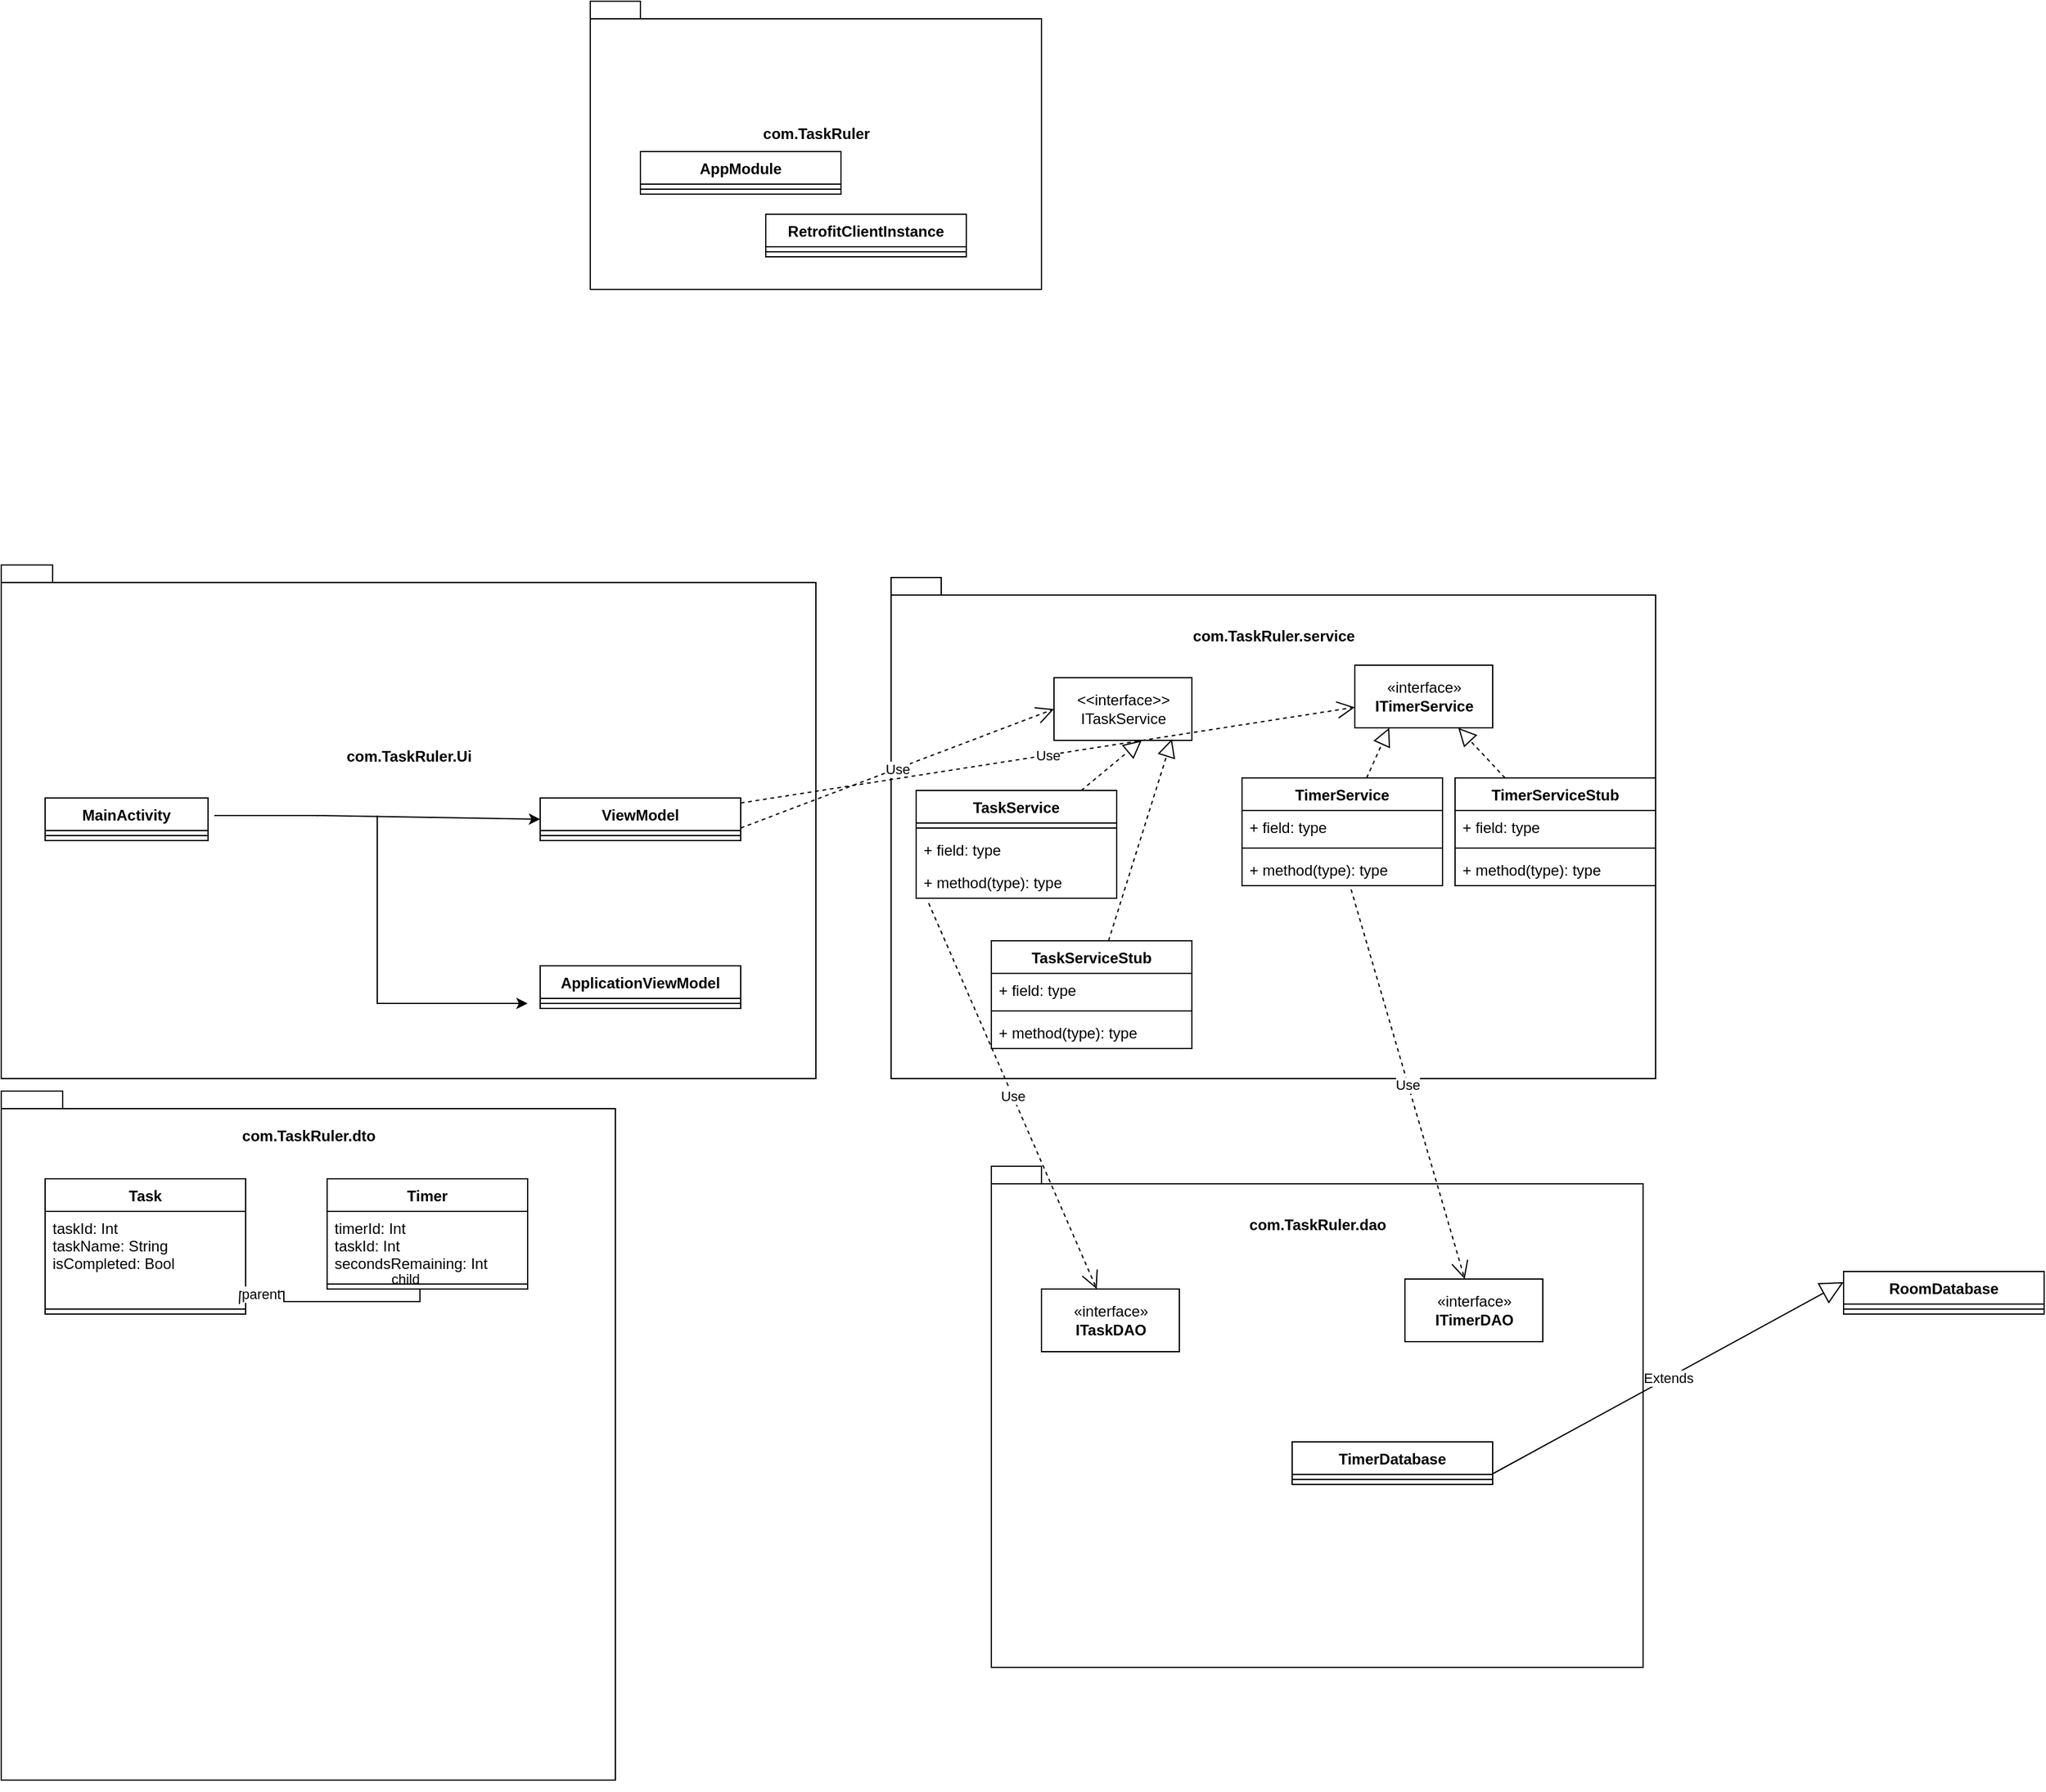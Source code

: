 <mxfile version="20.6.0" type="github"><diagram id="sM4VXTXZ_YofEAejqKeM" name="Page-1"><mxGraphModel dx="2272" dy="1894" grid="1" gridSize="10" guides="1" tooltips="1" connect="1" arrows="1" fold="1" page="1" pageScale="1" pageWidth="850" pageHeight="1100" math="0" shadow="0"><root><mxCell id="0"/><mxCell id="1" parent="0"/><mxCell id="INJw1wDSjuWObK_IQuKF-5" value="com.TaskRuler&lt;br&gt;&lt;br&gt;&lt;br&gt;" style="shape=folder;fontStyle=1;spacingTop=10;tabWidth=40;tabHeight=14;tabPosition=left;html=1;" parent="1" vertex="1"><mxGeometry x="10" y="-490" width="360" height="230" as="geometry"/></mxCell><mxCell id="INJw1wDSjuWObK_IQuKF-7" value="AppModule" style="swimlane;fontStyle=1;align=center;verticalAlign=top;childLayout=stackLayout;horizontal=1;startSize=26;horizontalStack=0;resizeParent=1;resizeParentMax=0;resizeLast=0;collapsible=1;marginBottom=0;" parent="1" vertex="1"><mxGeometry x="50" y="-370" width="160" height="34" as="geometry"/></mxCell><mxCell id="INJw1wDSjuWObK_IQuKF-9" value="" style="line;strokeWidth=1;fillColor=none;align=left;verticalAlign=middle;spacingTop=-1;spacingLeft=3;spacingRight=3;rotatable=0;labelPosition=right;points=[];portConstraint=eastwest;strokeColor=inherit;" parent="INJw1wDSjuWObK_IQuKF-7" vertex="1"><mxGeometry y="26" width="160" height="8" as="geometry"/></mxCell><mxCell id="INJw1wDSjuWObK_IQuKF-11" value="com.TaskRuler.Ui&lt;br&gt;&lt;br&gt;&lt;br&gt;&lt;br&gt;&lt;br&gt;&lt;br&gt;&lt;br&gt;&lt;br&gt;&lt;br&gt;" style="shape=folder;fontStyle=1;spacingTop=10;tabWidth=40;tabHeight=14;tabPosition=left;html=1;" parent="1" vertex="1"><mxGeometry x="-460" y="-40" width="650" height="410" as="geometry"/></mxCell><mxCell id="INJw1wDSjuWObK_IQuKF-16" value="MainActivity" style="swimlane;fontStyle=1;align=center;verticalAlign=top;childLayout=stackLayout;horizontal=1;startSize=26;horizontalStack=0;resizeParent=1;resizeParentMax=0;resizeLast=0;collapsible=1;marginBottom=0;" parent="1" vertex="1"><mxGeometry x="-425" y="146" width="130" height="34" as="geometry"/></mxCell><mxCell id="INJw1wDSjuWObK_IQuKF-18" value="" style="line;strokeWidth=1;fillColor=none;align=left;verticalAlign=middle;spacingTop=-1;spacingLeft=3;spacingRight=3;rotatable=0;labelPosition=right;points=[];portConstraint=eastwest;strokeColor=inherit;" parent="INJw1wDSjuWObK_IQuKF-16" vertex="1"><mxGeometry y="26" width="130" height="8" as="geometry"/></mxCell><mxCell id="INJw1wDSjuWObK_IQuKF-20" value="ViewModel" style="swimlane;fontStyle=1;align=center;verticalAlign=top;childLayout=stackLayout;horizontal=1;startSize=26;horizontalStack=0;resizeParent=1;resizeParentMax=0;resizeLast=0;collapsible=1;marginBottom=0;" parent="1" vertex="1"><mxGeometry x="-30" y="146" width="160" height="34" as="geometry"/></mxCell><mxCell id="INJw1wDSjuWObK_IQuKF-22" value="" style="line;strokeWidth=1;fillColor=none;align=left;verticalAlign=middle;spacingTop=-1;spacingLeft=3;spacingRight=3;rotatable=0;labelPosition=right;points=[];portConstraint=eastwest;strokeColor=inherit;" parent="INJw1wDSjuWObK_IQuKF-20" vertex="1"><mxGeometry y="26" width="160" height="8" as="geometry"/></mxCell><mxCell id="INJw1wDSjuWObK_IQuKF-25" value="ApplicationViewModel" style="swimlane;fontStyle=1;align=center;verticalAlign=top;childLayout=stackLayout;horizontal=1;startSize=26;horizontalStack=0;resizeParent=1;resizeParentMax=0;resizeLast=0;collapsible=1;marginBottom=0;" parent="1" vertex="1"><mxGeometry x="-30" y="280" width="160" height="34" as="geometry"/></mxCell><mxCell id="INJw1wDSjuWObK_IQuKF-27" value="" style="line;strokeWidth=1;fillColor=none;align=left;verticalAlign=middle;spacingTop=-1;spacingLeft=3;spacingRight=3;rotatable=0;labelPosition=right;points=[];portConstraint=eastwest;strokeColor=inherit;" parent="INJw1wDSjuWObK_IQuKF-25" vertex="1"><mxGeometry y="26" width="160" height="8" as="geometry"/></mxCell><mxCell id="INJw1wDSjuWObK_IQuKF-29" value="com.TaskRuler.service&lt;br&gt;&lt;br&gt;&lt;br&gt;&lt;br&gt;&lt;br&gt;&lt;br&gt;&lt;br&gt;&lt;br&gt;&lt;br&gt;&lt;br&gt;&lt;br&gt;&lt;br&gt;&lt;br&gt;&lt;br&gt;&lt;br&gt;&lt;br&gt;&lt;br&gt;&lt;br&gt;&lt;br&gt;&lt;br&gt;&lt;br&gt;&lt;br&gt;&lt;br&gt;" style="shape=folder;fontStyle=1;spacingTop=10;tabWidth=40;tabHeight=14;tabPosition=left;html=1;" parent="1" vertex="1"><mxGeometry x="250" y="-30" width="610" height="400" as="geometry"/></mxCell><mxCell id="INJw1wDSjuWObK_IQuKF-31" value="com.TaskRuler.dto&lt;br&gt;&lt;br&gt;&lt;br&gt;&lt;br&gt;&lt;br&gt;&lt;br&gt;&lt;br&gt;&lt;br&gt;&lt;br&gt;&lt;br&gt;&lt;br&gt;&lt;br&gt;&lt;br&gt;&lt;br&gt;&lt;br&gt;&lt;br&gt;&lt;br&gt;&lt;br&gt;&lt;br&gt;&lt;br&gt;&lt;br&gt;&lt;br&gt;&lt;br&gt;&lt;br&gt;&lt;br&gt;&lt;br&gt;&lt;br&gt;&lt;br&gt;&lt;br&gt;&lt;br&gt;&lt;br&gt;&lt;br&gt;&lt;br&gt;&lt;br&gt;&lt;br&gt;" style="shape=folder;fontStyle=1;spacingTop=10;tabWidth=40;tabHeight=14;tabPosition=left;html=1;" parent="1" vertex="1"><mxGeometry x="-460" y="380" width="490" height="550" as="geometry"/></mxCell><mxCell id="INJw1wDSjuWObK_IQuKF-32" value="&lt;br&gt;&lt;br&gt;com.TaskRuler.dao&lt;br&gt;&lt;br&gt;&lt;br&gt;&lt;br&gt;&lt;br&gt;&lt;br&gt;&lt;br&gt;&lt;br&gt;&lt;br&gt;&lt;br&gt;&lt;br&gt;&lt;br&gt;&lt;br&gt;&lt;br&gt;&lt;br&gt;&lt;br&gt;&lt;br&gt;&lt;br&gt;&lt;br&gt;&lt;br&gt;&lt;br&gt;&lt;br&gt;&lt;br&gt;&lt;br&gt;&lt;br&gt;" style="shape=folder;fontStyle=1;spacingTop=10;tabWidth=40;tabHeight=14;tabPosition=left;html=1;" parent="1" vertex="1"><mxGeometry x="330" y="440" width="520" height="400" as="geometry"/></mxCell><mxCell id="INJw1wDSjuWObK_IQuKF-33" style="edgeStyle=orthogonalEdgeStyle;rounded=0;orthogonalLoop=1;jettySize=auto;html=1;exitX=0.5;exitY=1;exitDx=0;exitDy=0;exitPerimeter=0;" parent="1" source="INJw1wDSjuWObK_IQuKF-31" target="INJw1wDSjuWObK_IQuKF-31" edge="1"><mxGeometry relative="1" as="geometry"/></mxCell><mxCell id="INJw1wDSjuWObK_IQuKF-34" value="" style="endArrow=classic;html=1;rounded=0;entryX=0;entryY=0.5;entryDx=0;entryDy=0;" parent="1" target="INJw1wDSjuWObK_IQuKF-20" edge="1"><mxGeometry width="50" height="50" relative="1" as="geometry"><mxPoint x="-290" y="160" as="sourcePoint"/><mxPoint x="210" y="420" as="targetPoint"/><Array as="points"><mxPoint x="-210" y="160"/></Array></mxGeometry></mxCell><mxCell id="INJw1wDSjuWObK_IQuKF-36" value="" style="endArrow=classic;html=1;rounded=0;" parent="1" edge="1"><mxGeometry width="50" height="50" relative="1" as="geometry"><mxPoint x="-160" y="160" as="sourcePoint"/><mxPoint x="-40" y="310" as="targetPoint"/><Array as="points"><mxPoint x="-160" y="310"/></Array></mxGeometry></mxCell><mxCell id="INJw1wDSjuWObK_IQuKF-45" value="Task" style="swimlane;fontStyle=1;align=center;verticalAlign=top;childLayout=stackLayout;horizontal=1;startSize=26;horizontalStack=0;resizeParent=1;resizeParentMax=0;resizeLast=0;collapsible=1;marginBottom=0;" parent="1" vertex="1"><mxGeometry x="-425" y="450" width="160" height="108" as="geometry"/></mxCell><mxCell id="INJw1wDSjuWObK_IQuKF-46" value="taskId: Int&#10;taskName: String&#10;isCompleted: Bool&#10;" style="text;strokeColor=none;fillColor=none;align=left;verticalAlign=top;spacingLeft=4;spacingRight=4;overflow=hidden;rotatable=0;points=[[0,0.5],[1,0.5]];portConstraint=eastwest;" parent="INJw1wDSjuWObK_IQuKF-45" vertex="1"><mxGeometry y="26" width="160" height="74" as="geometry"/></mxCell><mxCell id="INJw1wDSjuWObK_IQuKF-59" value="" style="endArrow=none;html=1;edgeStyle=orthogonalEdgeStyle;rounded=0;entryX=0.463;entryY=1;entryDx=0;entryDy=0;entryPerimeter=0;" parent="INJw1wDSjuWObK_IQuKF-45" target="INJw1wDSjuWObK_IQuKF-51" edge="1"><mxGeometry relative="1" as="geometry"><mxPoint x="155" y="100" as="sourcePoint"/><mxPoint x="315" y="100" as="targetPoint"/></mxGeometry></mxCell><mxCell id="INJw1wDSjuWObK_IQuKF-60" value="parent" style="edgeLabel;resizable=0;html=1;align=left;verticalAlign=bottom;" parent="INJw1wDSjuWObK_IQuKF-59" connectable="0" vertex="1"><mxGeometry x="-1" relative="1" as="geometry"/></mxCell><mxCell id="INJw1wDSjuWObK_IQuKF-61" value="child" style="edgeLabel;resizable=0;html=1;align=right;verticalAlign=bottom;" parent="INJw1wDSjuWObK_IQuKF-59" connectable="0" vertex="1"><mxGeometry x="1" relative="1" as="geometry"/></mxCell><mxCell id="INJw1wDSjuWObK_IQuKF-47" value="" style="line;strokeWidth=1;fillColor=none;align=left;verticalAlign=middle;spacingTop=-1;spacingLeft=3;spacingRight=3;rotatable=0;labelPosition=right;points=[];portConstraint=eastwest;strokeColor=inherit;" parent="INJw1wDSjuWObK_IQuKF-45" vertex="1"><mxGeometry y="100" width="160" height="8" as="geometry"/></mxCell><mxCell id="INJw1wDSjuWObK_IQuKF-49" value="Timer" style="swimlane;fontStyle=1;align=center;verticalAlign=top;childLayout=stackLayout;horizontal=1;startSize=26;horizontalStack=0;resizeParent=1;resizeParentMax=0;resizeLast=0;collapsible=1;marginBottom=0;" parent="1" vertex="1"><mxGeometry x="-200" y="450" width="160" height="88" as="geometry"/></mxCell><mxCell id="INJw1wDSjuWObK_IQuKF-50" value="timerId: Int&#10;taskId: Int&#10;secondsRemaining: Int&#10;" style="text;strokeColor=none;fillColor=none;align=left;verticalAlign=top;spacingLeft=4;spacingRight=4;overflow=hidden;rotatable=0;points=[[0,0.5],[1,0.5]];portConstraint=eastwest;" parent="INJw1wDSjuWObK_IQuKF-49" vertex="1"><mxGeometry y="26" width="160" height="54" as="geometry"/></mxCell><mxCell id="INJw1wDSjuWObK_IQuKF-51" value="" style="line;strokeWidth=1;fillColor=none;align=left;verticalAlign=middle;spacingTop=-1;spacingLeft=3;spacingRight=3;rotatable=0;labelPosition=right;points=[];portConstraint=eastwest;strokeColor=inherit;" parent="INJw1wDSjuWObK_IQuKF-49" vertex="1"><mxGeometry y="80" width="160" height="8" as="geometry"/></mxCell><mxCell id="INJw1wDSjuWObK_IQuKF-62" value="&amp;lt;&amp;lt;interface&amp;gt;&amp;gt;&lt;br&gt;ITaskService" style="html=1;" parent="1" vertex="1"><mxGeometry x="380" y="50" width="110" height="50" as="geometry"/></mxCell><mxCell id="INJw1wDSjuWObK_IQuKF-63" value="TaskService" style="swimlane;fontStyle=1;align=center;verticalAlign=top;childLayout=stackLayout;horizontal=1;startSize=26;horizontalStack=0;resizeParent=1;resizeParentMax=0;resizeLast=0;collapsible=1;marginBottom=0;" parent="1" vertex="1"><mxGeometry x="270" y="140" width="160" height="86" as="geometry"/></mxCell><mxCell id="INJw1wDSjuWObK_IQuKF-65" value="" style="line;strokeWidth=1;fillColor=none;align=left;verticalAlign=middle;spacingTop=-1;spacingLeft=3;spacingRight=3;rotatable=0;labelPosition=right;points=[];portConstraint=eastwest;strokeColor=inherit;" parent="INJw1wDSjuWObK_IQuKF-63" vertex="1"><mxGeometry y="26" width="160" height="8" as="geometry"/></mxCell><mxCell id="INJw1wDSjuWObK_IQuKF-64" value="+ field: type" style="text;strokeColor=none;fillColor=none;align=left;verticalAlign=top;spacingLeft=4;spacingRight=4;overflow=hidden;rotatable=0;points=[[0,0.5],[1,0.5]];portConstraint=eastwest;" parent="INJw1wDSjuWObK_IQuKF-63" vertex="1"><mxGeometry y="34" width="160" height="26" as="geometry"/></mxCell><mxCell id="INJw1wDSjuWObK_IQuKF-66" value="+ method(type): type" style="text;strokeColor=none;fillColor=none;align=left;verticalAlign=top;spacingLeft=4;spacingRight=4;overflow=hidden;rotatable=0;points=[[0,0.5],[1,0.5]];portConstraint=eastwest;" parent="INJw1wDSjuWObK_IQuKF-63" vertex="1"><mxGeometry y="60" width="160" height="26" as="geometry"/></mxCell><mxCell id="INJw1wDSjuWObK_IQuKF-67" value="TaskServiceStub" style="swimlane;fontStyle=1;align=center;verticalAlign=top;childLayout=stackLayout;horizontal=1;startSize=26;horizontalStack=0;resizeParent=1;resizeParentMax=0;resizeLast=0;collapsible=1;marginBottom=0;" parent="1" vertex="1"><mxGeometry x="330" y="260" width="160" height="86" as="geometry"/></mxCell><mxCell id="INJw1wDSjuWObK_IQuKF-68" value="+ field: type" style="text;strokeColor=none;fillColor=none;align=left;verticalAlign=top;spacingLeft=4;spacingRight=4;overflow=hidden;rotatable=0;points=[[0,0.5],[1,0.5]];portConstraint=eastwest;" parent="INJw1wDSjuWObK_IQuKF-67" vertex="1"><mxGeometry y="26" width="160" height="26" as="geometry"/></mxCell><mxCell id="INJw1wDSjuWObK_IQuKF-69" value="" style="line;strokeWidth=1;fillColor=none;align=left;verticalAlign=middle;spacingTop=-1;spacingLeft=3;spacingRight=3;rotatable=0;labelPosition=right;points=[];portConstraint=eastwest;strokeColor=inherit;" parent="INJw1wDSjuWObK_IQuKF-67" vertex="1"><mxGeometry y="52" width="160" height="8" as="geometry"/></mxCell><mxCell id="INJw1wDSjuWObK_IQuKF-70" value="+ method(type): type" style="text;strokeColor=none;fillColor=none;align=left;verticalAlign=top;spacingLeft=4;spacingRight=4;overflow=hidden;rotatable=0;points=[[0,0.5],[1,0.5]];portConstraint=eastwest;" parent="INJw1wDSjuWObK_IQuKF-67" vertex="1"><mxGeometry y="60" width="160" height="26" as="geometry"/></mxCell><mxCell id="INJw1wDSjuWObK_IQuKF-71" value="«interface»&lt;br&gt;&lt;b&gt;ITimerService&lt;/b&gt;" style="html=1;" parent="1" vertex="1"><mxGeometry x="620" y="40" width="110" height="50" as="geometry"/></mxCell><mxCell id="INJw1wDSjuWObK_IQuKF-72" value="TimerService" style="swimlane;fontStyle=1;align=center;verticalAlign=top;childLayout=stackLayout;horizontal=1;startSize=26;horizontalStack=0;resizeParent=1;resizeParentMax=0;resizeLast=0;collapsible=1;marginBottom=0;" parent="1" vertex="1"><mxGeometry x="530" y="130" width="160" height="86" as="geometry"/></mxCell><mxCell id="INJw1wDSjuWObK_IQuKF-73" value="+ field: type" style="text;strokeColor=none;fillColor=none;align=left;verticalAlign=top;spacingLeft=4;spacingRight=4;overflow=hidden;rotatable=0;points=[[0,0.5],[1,0.5]];portConstraint=eastwest;" parent="INJw1wDSjuWObK_IQuKF-72" vertex="1"><mxGeometry y="26" width="160" height="26" as="geometry"/></mxCell><mxCell id="INJw1wDSjuWObK_IQuKF-74" value="" style="line;strokeWidth=1;fillColor=none;align=left;verticalAlign=middle;spacingTop=-1;spacingLeft=3;spacingRight=3;rotatable=0;labelPosition=right;points=[];portConstraint=eastwest;strokeColor=inherit;" parent="INJw1wDSjuWObK_IQuKF-72" vertex="1"><mxGeometry y="52" width="160" height="8" as="geometry"/></mxCell><mxCell id="INJw1wDSjuWObK_IQuKF-75" value="+ method(type): type" style="text;strokeColor=none;fillColor=none;align=left;verticalAlign=top;spacingLeft=4;spacingRight=4;overflow=hidden;rotatable=0;points=[[0,0.5],[1,0.5]];portConstraint=eastwest;" parent="INJw1wDSjuWObK_IQuKF-72" vertex="1"><mxGeometry y="60" width="160" height="26" as="geometry"/></mxCell><mxCell id="INJw1wDSjuWObK_IQuKF-76" value="TimerServiceStub" style="swimlane;fontStyle=1;align=center;verticalAlign=top;childLayout=stackLayout;horizontal=1;startSize=26;horizontalStack=0;resizeParent=1;resizeParentMax=0;resizeLast=0;collapsible=1;marginBottom=0;" parent="1" vertex="1"><mxGeometry x="700" y="130" width="160" height="86" as="geometry"/></mxCell><mxCell id="INJw1wDSjuWObK_IQuKF-77" value="+ field: type" style="text;strokeColor=none;fillColor=none;align=left;verticalAlign=top;spacingLeft=4;spacingRight=4;overflow=hidden;rotatable=0;points=[[0,0.5],[1,0.5]];portConstraint=eastwest;" parent="INJw1wDSjuWObK_IQuKF-76" vertex="1"><mxGeometry y="26" width="160" height="26" as="geometry"/></mxCell><mxCell id="INJw1wDSjuWObK_IQuKF-78" value="" style="line;strokeWidth=1;fillColor=none;align=left;verticalAlign=middle;spacingTop=-1;spacingLeft=3;spacingRight=3;rotatable=0;labelPosition=right;points=[];portConstraint=eastwest;strokeColor=inherit;" parent="INJw1wDSjuWObK_IQuKF-76" vertex="1"><mxGeometry y="52" width="160" height="8" as="geometry"/></mxCell><mxCell id="INJw1wDSjuWObK_IQuKF-79" value="+ method(type): type" style="text;strokeColor=none;fillColor=none;align=left;verticalAlign=top;spacingLeft=4;spacingRight=4;overflow=hidden;rotatable=0;points=[[0,0.5],[1,0.5]];portConstraint=eastwest;" parent="INJw1wDSjuWObK_IQuKF-76" vertex="1"><mxGeometry y="60" width="160" height="26" as="geometry"/></mxCell><mxCell id="INJw1wDSjuWObK_IQuKF-80" value="" style="endArrow=block;dashed=1;endFill=0;endSize=12;html=1;rounded=0;entryX=0.636;entryY=1;entryDx=0;entryDy=0;entryPerimeter=0;" parent="1" source="INJw1wDSjuWObK_IQuKF-63" target="INJw1wDSjuWObK_IQuKF-62" edge="1"><mxGeometry width="160" relative="1" as="geometry"><mxPoint x="100" y="500" as="sourcePoint"/><mxPoint x="260" y="500" as="targetPoint"/></mxGeometry></mxCell><mxCell id="INJw1wDSjuWObK_IQuKF-81" value="" style="endArrow=block;dashed=1;endFill=0;endSize=12;html=1;rounded=0;entryX=0.855;entryY=0.98;entryDx=0;entryDy=0;entryPerimeter=0;" parent="1" source="INJw1wDSjuWObK_IQuKF-67" target="INJw1wDSjuWObK_IQuKF-62" edge="1"><mxGeometry width="160" relative="1" as="geometry"><mxPoint x="570" y="160" as="sourcePoint"/><mxPoint x="730" y="160" as="targetPoint"/></mxGeometry></mxCell><mxCell id="INJw1wDSjuWObK_IQuKF-82" value="" style="endArrow=block;dashed=1;endFill=0;endSize=12;html=1;rounded=0;entryX=0.25;entryY=1;entryDx=0;entryDy=0;" parent="1" source="INJw1wDSjuWObK_IQuKF-72" target="INJw1wDSjuWObK_IQuKF-71" edge="1"><mxGeometry width="160" relative="1" as="geometry"><mxPoint x="100" y="170" as="sourcePoint"/><mxPoint x="260" y="170" as="targetPoint"/></mxGeometry></mxCell><mxCell id="INJw1wDSjuWObK_IQuKF-83" value="" style="endArrow=block;dashed=1;endFill=0;endSize=12;html=1;rounded=0;entryX=0.75;entryY=1;entryDx=0;entryDy=0;" parent="1" source="INJw1wDSjuWObK_IQuKF-76" target="INJw1wDSjuWObK_IQuKF-71" edge="1"><mxGeometry width="160" relative="1" as="geometry"><mxPoint x="680" y="120" as="sourcePoint"/><mxPoint x="840" y="120" as="targetPoint"/></mxGeometry></mxCell><mxCell id="INJw1wDSjuWObK_IQuKF-84" value="Use" style="endArrow=open;endSize=12;dashed=1;html=1;rounded=0;entryX=0;entryY=0.5;entryDx=0;entryDy=0;" parent="1" target="INJw1wDSjuWObK_IQuKF-62" edge="1"><mxGeometry width="160" relative="1" as="geometry"><mxPoint x="130" y="170" as="sourcePoint"/><mxPoint x="290" y="170" as="targetPoint"/></mxGeometry></mxCell><mxCell id="INJw1wDSjuWObK_IQuKF-85" value="Use" style="endArrow=open;endSize=12;dashed=1;html=1;rounded=0;" parent="1" target="INJw1wDSjuWObK_IQuKF-71" edge="1"><mxGeometry width="160" relative="1" as="geometry"><mxPoint x="130" y="150" as="sourcePoint"/><mxPoint x="290" y="150" as="targetPoint"/></mxGeometry></mxCell><mxCell id="INJw1wDSjuWObK_IQuKF-86" value="«interface»&lt;br&gt;&lt;b&gt;ITaskDAO&lt;/b&gt;" style="html=1;" parent="1" vertex="1"><mxGeometry x="370" y="538" width="110" height="50" as="geometry"/></mxCell><mxCell id="INJw1wDSjuWObK_IQuKF-87" value="Use" style="endArrow=open;endSize=12;dashed=1;html=1;rounded=0;" parent="1" target="INJw1wDSjuWObK_IQuKF-86" edge="1"><mxGeometry width="160" relative="1" as="geometry"><mxPoint x="280" y="230" as="sourcePoint"/><mxPoint x="440" y="230" as="targetPoint"/></mxGeometry></mxCell><mxCell id="INJw1wDSjuWObK_IQuKF-88" value="RetrofitClientInstance" style="swimlane;fontStyle=1;align=center;verticalAlign=top;childLayout=stackLayout;horizontal=1;startSize=26;horizontalStack=0;resizeParent=1;resizeParentMax=0;resizeLast=0;collapsible=1;marginBottom=0;" parent="1" vertex="1"><mxGeometry x="150" y="-320" width="160" height="34" as="geometry"/></mxCell><mxCell id="INJw1wDSjuWObK_IQuKF-90" value="" style="line;strokeWidth=1;fillColor=none;align=left;verticalAlign=middle;spacingTop=-1;spacingLeft=3;spacingRight=3;rotatable=0;labelPosition=right;points=[];portConstraint=eastwest;strokeColor=inherit;" parent="INJw1wDSjuWObK_IQuKF-88" vertex="1"><mxGeometry y="26" width="160" height="8" as="geometry"/></mxCell><mxCell id="INJw1wDSjuWObK_IQuKF-92" value="«interface»&lt;br&gt;&lt;b&gt;ITimerDAO&lt;/b&gt;" style="html=1;" parent="1" vertex="1"><mxGeometry x="660" y="530" width="110" height="50" as="geometry"/></mxCell><mxCell id="INJw1wDSjuWObK_IQuKF-93" value="Use" style="endArrow=open;endSize=12;dashed=1;html=1;rounded=0;exitX=0.544;exitY=1.115;exitDx=0;exitDy=0;exitPerimeter=0;" parent="1" source="INJw1wDSjuWObK_IQuKF-75" target="INJw1wDSjuWObK_IQuKF-92" edge="1"><mxGeometry width="160" relative="1" as="geometry"><mxPoint x="670" y="380" as="sourcePoint"/><mxPoint x="830" y="380" as="targetPoint"/></mxGeometry></mxCell><mxCell id="INJw1wDSjuWObK_IQuKF-94" value="TimerDatabase" style="swimlane;fontStyle=1;align=center;verticalAlign=top;childLayout=stackLayout;horizontal=1;startSize=26;horizontalStack=0;resizeParent=1;resizeParentMax=0;resizeLast=0;collapsible=1;marginBottom=0;" parent="1" vertex="1"><mxGeometry x="570" y="660" width="160" height="34" as="geometry"/></mxCell><mxCell id="INJw1wDSjuWObK_IQuKF-96" value="" style="line;strokeWidth=1;fillColor=none;align=left;verticalAlign=middle;spacingTop=-1;spacingLeft=3;spacingRight=3;rotatable=0;labelPosition=right;points=[];portConstraint=eastwest;strokeColor=inherit;" parent="INJw1wDSjuWObK_IQuKF-94" vertex="1"><mxGeometry y="26" width="160" height="8" as="geometry"/></mxCell><mxCell id="INJw1wDSjuWObK_IQuKF-98" value="RoomDatabase" style="swimlane;fontStyle=1;align=center;verticalAlign=top;childLayout=stackLayout;horizontal=1;startSize=26;horizontalStack=0;resizeParent=1;resizeParentMax=0;resizeLast=0;collapsible=1;marginBottom=0;" parent="1" vertex="1"><mxGeometry x="1010" y="524" width="160" height="34" as="geometry"/></mxCell><mxCell id="INJw1wDSjuWObK_IQuKF-100" value="" style="line;strokeWidth=1;fillColor=none;align=left;verticalAlign=middle;spacingTop=-1;spacingLeft=3;spacingRight=3;rotatable=0;labelPosition=right;points=[];portConstraint=eastwest;strokeColor=inherit;" parent="INJw1wDSjuWObK_IQuKF-98" vertex="1"><mxGeometry y="26" width="160" height="8" as="geometry"/></mxCell><mxCell id="INJw1wDSjuWObK_IQuKF-102" value="Extends" style="endArrow=block;endSize=16;endFill=0;html=1;rounded=0;entryX=0;entryY=0.25;entryDx=0;entryDy=0;exitX=1;exitY=0.75;exitDx=0;exitDy=0;" parent="1" source="INJw1wDSjuWObK_IQuKF-94" target="INJw1wDSjuWObK_IQuKF-98" edge="1"><mxGeometry width="160" relative="1" as="geometry"><mxPoint x="780" y="550" as="sourcePoint"/><mxPoint x="940" y="550" as="targetPoint"/></mxGeometry></mxCell></root></mxGraphModel></diagram></mxfile>